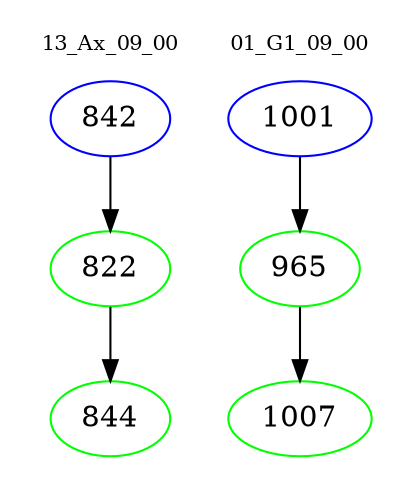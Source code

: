 digraph{
subgraph cluster_0 {
color = white
label = "13_Ax_09_00";
fontsize=10;
T0_842 [label="842", color="blue"]
T0_842 -> T0_822 [color="black"]
T0_822 [label="822", color="green"]
T0_822 -> T0_844 [color="black"]
T0_844 [label="844", color="green"]
}
subgraph cluster_1 {
color = white
label = "01_G1_09_00";
fontsize=10;
T1_1001 [label="1001", color="blue"]
T1_1001 -> T1_965 [color="black"]
T1_965 [label="965", color="green"]
T1_965 -> T1_1007 [color="black"]
T1_1007 [label="1007", color="green"]
}
}
